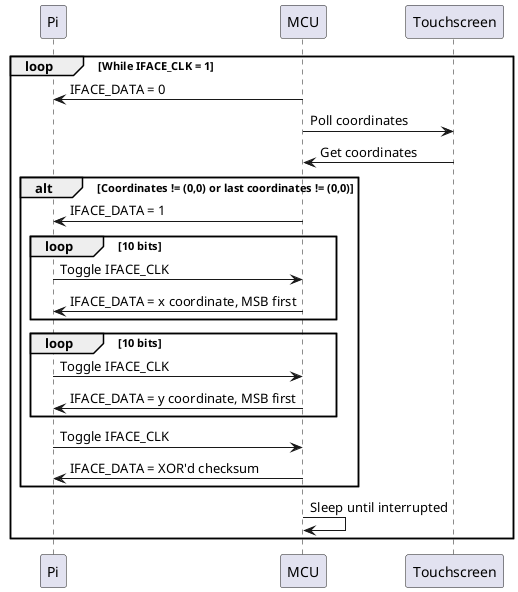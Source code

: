 @startuml driver
participant Pi
participant MCU
participant Touchscreen as ts

loop While IFACE_CLK = 1
    Pi <- MCU: IFACE_DATA = 0
    MCU -> ts: Poll coordinates
    MCU <- ts: Get coordinates
    alt Coordinates != (0,0) or last coordinates != (0,0)
        Pi <- MCU: IFACE_DATA = 1
        loop 10 bits
            Pi -> MCU: Toggle IFACE_CLK
            Pi <- MCU: IFACE_DATA = x coordinate, MSB first
        end
        loop 10 bits
            Pi -> MCU: Toggle IFACE_CLK
            Pi <- MCU: IFACE_DATA = y coordinate, MSB first
        end
        Pi -> MCU: Toggle IFACE_CLK
        Pi <- MCU: IFACE_DATA = XOR'd checksum
    end
    MCU -> MCU: Sleep until interrupted
end
@enduml
